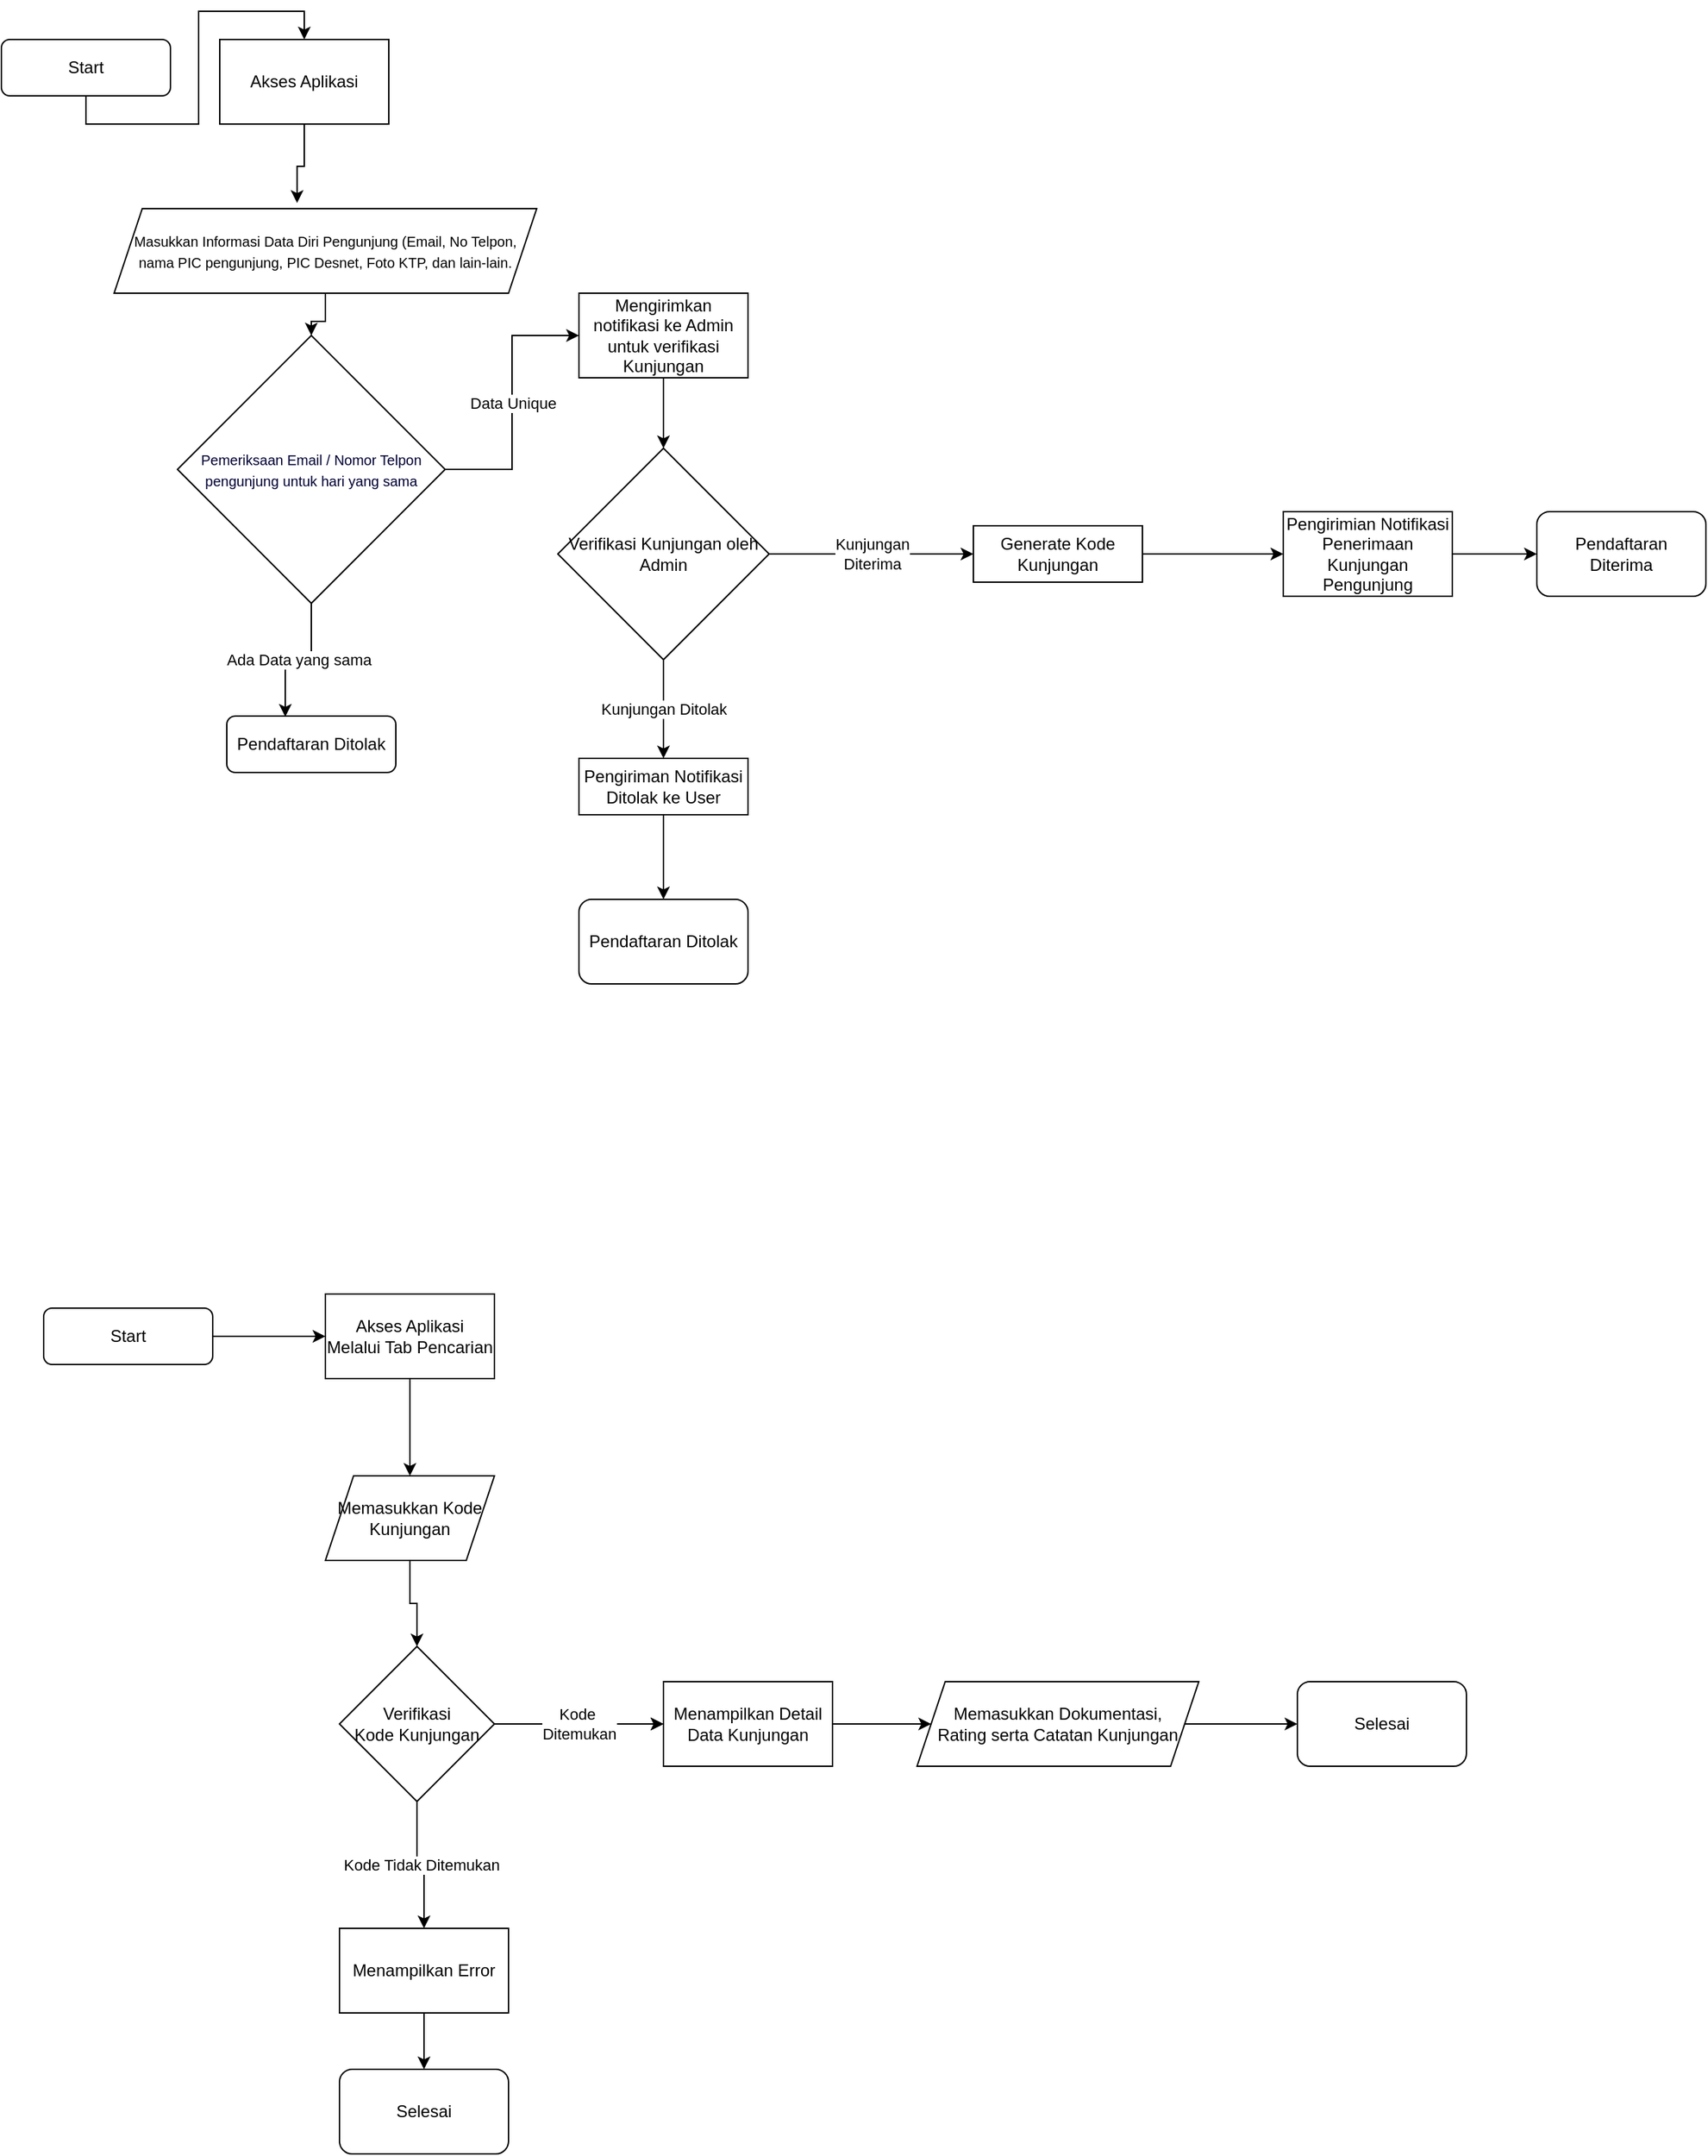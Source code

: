 <mxfile version="22.1.21" type="github">
  <diagram id="C5RBs43oDa-KdzZeNtuy" name="Page-1">
    <mxGraphModel dx="858" dy="1338" grid="1" gridSize="10" guides="1" tooltips="1" connect="1" arrows="1" fold="1" page="1" pageScale="1" pageWidth="827" pageHeight="1169" math="0" shadow="0">
      <root>
        <mxCell id="WIyWlLk6GJQsqaUBKTNV-0" />
        <mxCell id="WIyWlLk6GJQsqaUBKTNV-1" parent="WIyWlLk6GJQsqaUBKTNV-0" />
        <mxCell id="UEXDxYKTqI-qEBPEXhdA-4" style="edgeStyle=orthogonalEdgeStyle;rounded=0;orthogonalLoop=1;jettySize=auto;html=1;exitX=0.5;exitY=1;exitDx=0;exitDy=0;entryX=0.5;entryY=0;entryDx=0;entryDy=0;" edge="1" parent="WIyWlLk6GJQsqaUBKTNV-1" source="WIyWlLk6GJQsqaUBKTNV-3" target="UEXDxYKTqI-qEBPEXhdA-0">
          <mxGeometry relative="1" as="geometry" />
        </mxCell>
        <mxCell id="WIyWlLk6GJQsqaUBKTNV-3" value="Start" style="rounded=1;whiteSpace=wrap;html=1;fontSize=12;glass=0;strokeWidth=1;shadow=0;" parent="WIyWlLk6GJQsqaUBKTNV-1" vertex="1">
          <mxGeometry x="20" y="90" width="120" height="40" as="geometry" />
        </mxCell>
        <mxCell id="UEXDxYKTqI-qEBPEXhdA-0" value="Akses Aplikasi" style="rounded=0;whiteSpace=wrap;html=1;" vertex="1" parent="WIyWlLk6GJQsqaUBKTNV-1">
          <mxGeometry x="175" y="90" width="120" height="60" as="geometry" />
        </mxCell>
        <mxCell id="UEXDxYKTqI-qEBPEXhdA-7" style="edgeStyle=orthogonalEdgeStyle;rounded=0;orthogonalLoop=1;jettySize=auto;html=1;" edge="1" parent="WIyWlLk6GJQsqaUBKTNV-1" source="UEXDxYKTqI-qEBPEXhdA-1" target="UEXDxYKTqI-qEBPEXhdA-3">
          <mxGeometry relative="1" as="geometry" />
        </mxCell>
        <mxCell id="UEXDxYKTqI-qEBPEXhdA-1" value="&lt;font color=&quot;#000000&quot; style=&quot;font-size: 10px;&quot;&gt;Masukkan Informasi Data Diri Pengunjung (Email, No Telpon, nama PIC pengunjung, PIC Desnet, Foto KTP, dan lain-lain.&lt;/font&gt;" style="shape=parallelogram;perimeter=parallelogramPerimeter;whiteSpace=wrap;html=1;fixedSize=1;" vertex="1" parent="WIyWlLk6GJQsqaUBKTNV-1">
          <mxGeometry x="100" y="210" width="300" height="60" as="geometry" />
        </mxCell>
        <mxCell id="UEXDxYKTqI-qEBPEXhdA-9" value="Ada Data yang sama" style="edgeStyle=orthogonalEdgeStyle;rounded=0;orthogonalLoop=1;jettySize=auto;html=1;entryX=0.346;entryY=0.012;entryDx=0;entryDy=0;entryPerimeter=0;" edge="1" parent="WIyWlLk6GJQsqaUBKTNV-1" source="UEXDxYKTqI-qEBPEXhdA-3" target="UEXDxYKTqI-qEBPEXhdA-10">
          <mxGeometry relative="1" as="geometry">
            <mxPoint x="235" y="720" as="targetPoint" />
          </mxGeometry>
        </mxCell>
        <mxCell id="UEXDxYKTqI-qEBPEXhdA-12" value="Data Unique" style="edgeStyle=orthogonalEdgeStyle;rounded=0;orthogonalLoop=1;jettySize=auto;html=1;entryX=0;entryY=0.5;entryDx=0;entryDy=0;" edge="1" parent="WIyWlLk6GJQsqaUBKTNV-1" source="UEXDxYKTqI-qEBPEXhdA-3" target="UEXDxYKTqI-qEBPEXhdA-11">
          <mxGeometry relative="1" as="geometry" />
        </mxCell>
        <mxCell id="UEXDxYKTqI-qEBPEXhdA-3" value="&lt;font color=&quot;#000033&quot; style=&quot;font-size: 10px;&quot;&gt;Pemeriksaan Email / Nomor Telpon pengunjung untuk hari yang sama&lt;/font&gt;" style="rhombus;whiteSpace=wrap;html=1;" vertex="1" parent="WIyWlLk6GJQsqaUBKTNV-1">
          <mxGeometry x="145" y="300" width="190" height="190" as="geometry" />
        </mxCell>
        <mxCell id="UEXDxYKTqI-qEBPEXhdA-6" style="edgeStyle=orthogonalEdgeStyle;rounded=0;orthogonalLoop=1;jettySize=auto;html=1;exitX=0.5;exitY=1;exitDx=0;exitDy=0;entryX=0.433;entryY=-0.067;entryDx=0;entryDy=0;entryPerimeter=0;" edge="1" parent="WIyWlLk6GJQsqaUBKTNV-1" source="UEXDxYKTqI-qEBPEXhdA-0" target="UEXDxYKTqI-qEBPEXhdA-1">
          <mxGeometry relative="1" as="geometry" />
        </mxCell>
        <mxCell id="UEXDxYKTqI-qEBPEXhdA-10" value="Pendaftaran Ditolak" style="rounded=1;whiteSpace=wrap;html=1;fontSize=12;glass=0;strokeWidth=1;shadow=0;" vertex="1" parent="WIyWlLk6GJQsqaUBKTNV-1">
          <mxGeometry x="180" y="570" width="120" height="40" as="geometry" />
        </mxCell>
        <mxCell id="UEXDxYKTqI-qEBPEXhdA-15" style="edgeStyle=orthogonalEdgeStyle;rounded=0;orthogonalLoop=1;jettySize=auto;html=1;entryX=0.5;entryY=0;entryDx=0;entryDy=0;" edge="1" parent="WIyWlLk6GJQsqaUBKTNV-1" source="UEXDxYKTqI-qEBPEXhdA-11" target="UEXDxYKTqI-qEBPEXhdA-13">
          <mxGeometry relative="1" as="geometry" />
        </mxCell>
        <mxCell id="UEXDxYKTqI-qEBPEXhdA-11" value="Mengirimkan notifikasi ke Admin untuk verifikasi Kunjungan" style="rounded=0;whiteSpace=wrap;html=1;" vertex="1" parent="WIyWlLk6GJQsqaUBKTNV-1">
          <mxGeometry x="430" y="270" width="120" height="60" as="geometry" />
        </mxCell>
        <mxCell id="UEXDxYKTqI-qEBPEXhdA-17" value="Kunjungan Ditolak" style="edgeStyle=orthogonalEdgeStyle;rounded=0;orthogonalLoop=1;jettySize=auto;html=1;entryX=0.5;entryY=0;entryDx=0;entryDy=0;" edge="1" parent="WIyWlLk6GJQsqaUBKTNV-1" source="UEXDxYKTqI-qEBPEXhdA-13" target="UEXDxYKTqI-qEBPEXhdA-16">
          <mxGeometry relative="1" as="geometry" />
        </mxCell>
        <mxCell id="UEXDxYKTqI-qEBPEXhdA-21" value="Kunjungan&lt;br&gt;Diterima" style="edgeStyle=orthogonalEdgeStyle;rounded=0;orthogonalLoop=1;jettySize=auto;html=1;" edge="1" parent="WIyWlLk6GJQsqaUBKTNV-1" source="UEXDxYKTqI-qEBPEXhdA-13" target="UEXDxYKTqI-qEBPEXhdA-20">
          <mxGeometry relative="1" as="geometry" />
        </mxCell>
        <mxCell id="UEXDxYKTqI-qEBPEXhdA-13" value="Verifikasi Kunjungan oleh Admin" style="rhombus;whiteSpace=wrap;html=1;" vertex="1" parent="WIyWlLk6GJQsqaUBKTNV-1">
          <mxGeometry x="415" y="380" width="150" height="150" as="geometry" />
        </mxCell>
        <mxCell id="UEXDxYKTqI-qEBPEXhdA-19" style="edgeStyle=orthogonalEdgeStyle;rounded=0;orthogonalLoop=1;jettySize=auto;html=1;entryX=0.5;entryY=0;entryDx=0;entryDy=0;" edge="1" parent="WIyWlLk6GJQsqaUBKTNV-1" source="UEXDxYKTqI-qEBPEXhdA-16" target="UEXDxYKTqI-qEBPEXhdA-18">
          <mxGeometry relative="1" as="geometry" />
        </mxCell>
        <mxCell id="UEXDxYKTqI-qEBPEXhdA-16" value="Pengiriman Notifikasi Ditolak ke User" style="rounded=0;whiteSpace=wrap;html=1;fontSize=12;glass=0;strokeWidth=1;shadow=0;" vertex="1" parent="WIyWlLk6GJQsqaUBKTNV-1">
          <mxGeometry x="430" y="600" width="120" height="40" as="geometry" />
        </mxCell>
        <mxCell id="UEXDxYKTqI-qEBPEXhdA-18" value="Pendaftaran Ditolak" style="rounded=1;whiteSpace=wrap;html=1;" vertex="1" parent="WIyWlLk6GJQsqaUBKTNV-1">
          <mxGeometry x="430" y="700" width="120" height="60" as="geometry" />
        </mxCell>
        <mxCell id="UEXDxYKTqI-qEBPEXhdA-23" style="edgeStyle=orthogonalEdgeStyle;rounded=0;orthogonalLoop=1;jettySize=auto;html=1;entryX=0;entryY=0.5;entryDx=0;entryDy=0;" edge="1" parent="WIyWlLk6GJQsqaUBKTNV-1" source="UEXDxYKTqI-qEBPEXhdA-20" target="UEXDxYKTqI-qEBPEXhdA-22">
          <mxGeometry relative="1" as="geometry" />
        </mxCell>
        <mxCell id="UEXDxYKTqI-qEBPEXhdA-20" value="Generate Kode Kunjungan" style="rounded=0;whiteSpace=wrap;html=1;fontSize=12;glass=0;strokeWidth=1;shadow=0;" vertex="1" parent="WIyWlLk6GJQsqaUBKTNV-1">
          <mxGeometry x="710" y="435" width="120" height="40" as="geometry" />
        </mxCell>
        <mxCell id="UEXDxYKTqI-qEBPEXhdA-25" style="edgeStyle=orthogonalEdgeStyle;rounded=0;orthogonalLoop=1;jettySize=auto;html=1;entryX=0;entryY=0.5;entryDx=0;entryDy=0;" edge="1" parent="WIyWlLk6GJQsqaUBKTNV-1" source="UEXDxYKTqI-qEBPEXhdA-22" target="UEXDxYKTqI-qEBPEXhdA-24">
          <mxGeometry relative="1" as="geometry" />
        </mxCell>
        <mxCell id="UEXDxYKTqI-qEBPEXhdA-22" value="Pengirimian Notifikasi Penerimaan Kunjungan Pengunjung" style="rounded=0;whiteSpace=wrap;html=1;" vertex="1" parent="WIyWlLk6GJQsqaUBKTNV-1">
          <mxGeometry x="930" y="425" width="120" height="60" as="geometry" />
        </mxCell>
        <mxCell id="UEXDxYKTqI-qEBPEXhdA-24" value="Pendaftaran&lt;br&gt;Diterima" style="rounded=1;whiteSpace=wrap;html=1;" vertex="1" parent="WIyWlLk6GJQsqaUBKTNV-1">
          <mxGeometry x="1110" y="425" width="120" height="60" as="geometry" />
        </mxCell>
        <mxCell id="UEXDxYKTqI-qEBPEXhdA-30" style="edgeStyle=orthogonalEdgeStyle;rounded=0;orthogonalLoop=1;jettySize=auto;html=1;entryX=0;entryY=0.5;entryDx=0;entryDy=0;" edge="1" parent="WIyWlLk6GJQsqaUBKTNV-1" source="UEXDxYKTqI-qEBPEXhdA-26" target="UEXDxYKTqI-qEBPEXhdA-27">
          <mxGeometry relative="1" as="geometry" />
        </mxCell>
        <mxCell id="UEXDxYKTqI-qEBPEXhdA-26" value="Start" style="rounded=1;whiteSpace=wrap;html=1;fontSize=12;glass=0;strokeWidth=1;shadow=0;" vertex="1" parent="WIyWlLk6GJQsqaUBKTNV-1">
          <mxGeometry x="50" y="990" width="120" height="40" as="geometry" />
        </mxCell>
        <mxCell id="UEXDxYKTqI-qEBPEXhdA-29" style="edgeStyle=orthogonalEdgeStyle;rounded=0;orthogonalLoop=1;jettySize=auto;html=1;entryX=0.5;entryY=0;entryDx=0;entryDy=0;" edge="1" parent="WIyWlLk6GJQsqaUBKTNV-1" source="UEXDxYKTqI-qEBPEXhdA-27" target="UEXDxYKTqI-qEBPEXhdA-28">
          <mxGeometry relative="1" as="geometry" />
        </mxCell>
        <mxCell id="UEXDxYKTqI-qEBPEXhdA-27" value="Akses Aplikasi Melalui Tab Pencarian" style="rounded=0;whiteSpace=wrap;html=1;" vertex="1" parent="WIyWlLk6GJQsqaUBKTNV-1">
          <mxGeometry x="250" y="980" width="120" height="60" as="geometry" />
        </mxCell>
        <mxCell id="UEXDxYKTqI-qEBPEXhdA-32" style="edgeStyle=orthogonalEdgeStyle;rounded=0;orthogonalLoop=1;jettySize=auto;html=1;entryX=0.5;entryY=0;entryDx=0;entryDy=0;" edge="1" parent="WIyWlLk6GJQsqaUBKTNV-1" source="UEXDxYKTqI-qEBPEXhdA-28" target="UEXDxYKTqI-qEBPEXhdA-31">
          <mxGeometry relative="1" as="geometry" />
        </mxCell>
        <mxCell id="UEXDxYKTqI-qEBPEXhdA-28" value="Memasukkan Kode Kunjungan" style="shape=parallelogram;perimeter=parallelogramPerimeter;whiteSpace=wrap;html=1;fixedSize=1;" vertex="1" parent="WIyWlLk6GJQsqaUBKTNV-1">
          <mxGeometry x="250" y="1109" width="120" height="60" as="geometry" />
        </mxCell>
        <mxCell id="UEXDxYKTqI-qEBPEXhdA-34" value="Kode Tidak Ditemukan" style="edgeStyle=orthogonalEdgeStyle;rounded=0;orthogonalLoop=1;jettySize=auto;html=1;entryX=0.5;entryY=0;entryDx=0;entryDy=0;" edge="1" parent="WIyWlLk6GJQsqaUBKTNV-1" source="UEXDxYKTqI-qEBPEXhdA-31" target="UEXDxYKTqI-qEBPEXhdA-33">
          <mxGeometry relative="1" as="geometry" />
        </mxCell>
        <mxCell id="UEXDxYKTqI-qEBPEXhdA-38" style="edgeStyle=orthogonalEdgeStyle;rounded=0;orthogonalLoop=1;jettySize=auto;html=1;entryX=0;entryY=0.5;entryDx=0;entryDy=0;" edge="1" parent="WIyWlLk6GJQsqaUBKTNV-1" source="UEXDxYKTqI-qEBPEXhdA-31" target="UEXDxYKTqI-qEBPEXhdA-37">
          <mxGeometry relative="1" as="geometry" />
        </mxCell>
        <mxCell id="UEXDxYKTqI-qEBPEXhdA-39" value="Kode&amp;nbsp;&lt;br&gt;Ditemukan" style="edgeStyle=orthogonalEdgeStyle;rounded=0;orthogonalLoop=1;jettySize=auto;html=1;" edge="1" parent="WIyWlLk6GJQsqaUBKTNV-1" source="UEXDxYKTqI-qEBPEXhdA-31" target="UEXDxYKTqI-qEBPEXhdA-37">
          <mxGeometry relative="1" as="geometry" />
        </mxCell>
        <mxCell id="UEXDxYKTqI-qEBPEXhdA-31" value="Verifikasi&lt;br&gt;Kode Kunjungan" style="rhombus;whiteSpace=wrap;html=1;" vertex="1" parent="WIyWlLk6GJQsqaUBKTNV-1">
          <mxGeometry x="260" y="1230" width="110" height="110" as="geometry" />
        </mxCell>
        <mxCell id="UEXDxYKTqI-qEBPEXhdA-36" style="edgeStyle=orthogonalEdgeStyle;rounded=0;orthogonalLoop=1;jettySize=auto;html=1;entryX=0.5;entryY=0;entryDx=0;entryDy=0;" edge="1" parent="WIyWlLk6GJQsqaUBKTNV-1" source="UEXDxYKTqI-qEBPEXhdA-33" target="UEXDxYKTqI-qEBPEXhdA-35">
          <mxGeometry relative="1" as="geometry" />
        </mxCell>
        <mxCell id="UEXDxYKTqI-qEBPEXhdA-33" value="Menampilkan Error" style="rounded=0;whiteSpace=wrap;html=1;" vertex="1" parent="WIyWlLk6GJQsqaUBKTNV-1">
          <mxGeometry x="260" y="1430" width="120" height="60" as="geometry" />
        </mxCell>
        <mxCell id="UEXDxYKTqI-qEBPEXhdA-35" value="Selesai" style="rounded=1;whiteSpace=wrap;html=1;" vertex="1" parent="WIyWlLk6GJQsqaUBKTNV-1">
          <mxGeometry x="260" y="1530" width="120" height="60" as="geometry" />
        </mxCell>
        <mxCell id="UEXDxYKTqI-qEBPEXhdA-45" style="edgeStyle=orthogonalEdgeStyle;rounded=0;orthogonalLoop=1;jettySize=auto;html=1;entryX=0;entryY=0.5;entryDx=0;entryDy=0;" edge="1" parent="WIyWlLk6GJQsqaUBKTNV-1" source="UEXDxYKTqI-qEBPEXhdA-37" target="UEXDxYKTqI-qEBPEXhdA-41">
          <mxGeometry relative="1" as="geometry" />
        </mxCell>
        <mxCell id="UEXDxYKTqI-qEBPEXhdA-37" value="Menampilkan Detail Data Kunjungan" style="rounded=0;whiteSpace=wrap;html=1;" vertex="1" parent="WIyWlLk6GJQsqaUBKTNV-1">
          <mxGeometry x="490" y="1255" width="120" height="60" as="geometry" />
        </mxCell>
        <mxCell id="UEXDxYKTqI-qEBPEXhdA-44" style="edgeStyle=orthogonalEdgeStyle;rounded=0;orthogonalLoop=1;jettySize=auto;html=1;" edge="1" parent="WIyWlLk6GJQsqaUBKTNV-1" source="UEXDxYKTqI-qEBPEXhdA-41" target="UEXDxYKTqI-qEBPEXhdA-43">
          <mxGeometry relative="1" as="geometry" />
        </mxCell>
        <mxCell id="UEXDxYKTqI-qEBPEXhdA-41" value="Memasukkan Dokumentasi, &lt;br&gt;Rating serta Catatan Kunjungan" style="shape=parallelogram;perimeter=parallelogramPerimeter;whiteSpace=wrap;html=1;fixedSize=1;" vertex="1" parent="WIyWlLk6GJQsqaUBKTNV-1">
          <mxGeometry x="670" y="1255" width="200" height="60" as="geometry" />
        </mxCell>
        <mxCell id="UEXDxYKTqI-qEBPEXhdA-43" value="Selesai" style="rounded=1;whiteSpace=wrap;html=1;" vertex="1" parent="WIyWlLk6GJQsqaUBKTNV-1">
          <mxGeometry x="940" y="1255" width="120" height="60" as="geometry" />
        </mxCell>
      </root>
    </mxGraphModel>
  </diagram>
</mxfile>
